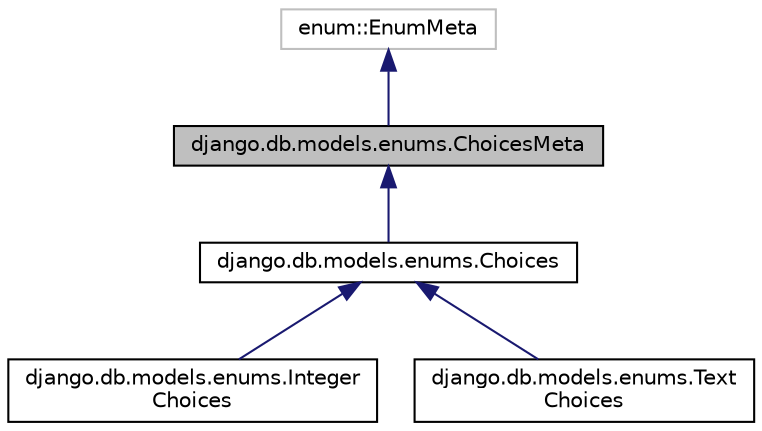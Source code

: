 digraph "django.db.models.enums.ChoicesMeta"
{
 // LATEX_PDF_SIZE
  edge [fontname="Helvetica",fontsize="10",labelfontname="Helvetica",labelfontsize="10"];
  node [fontname="Helvetica",fontsize="10",shape=record];
  Node1 [label="django.db.models.enums.ChoicesMeta",height=0.2,width=0.4,color="black", fillcolor="grey75", style="filled", fontcolor="black",tooltip=" "];
  Node2 -> Node1 [dir="back",color="midnightblue",fontsize="10",style="solid",fontname="Helvetica"];
  Node2 [label="enum::EnumMeta",height=0.2,width=0.4,color="grey75", fillcolor="white", style="filled",tooltip=" "];
  Node1 -> Node3 [dir="back",color="midnightblue",fontsize="10",style="solid",fontname="Helvetica"];
  Node3 [label="django.db.models.enums.Choices",height=0.2,width=0.4,color="black", fillcolor="white", style="filled",URL="$d1/de2/classdjango_1_1db_1_1models_1_1enums_1_1_choices.html",tooltip=" "];
  Node3 -> Node4 [dir="back",color="midnightblue",fontsize="10",style="solid",fontname="Helvetica"];
  Node4 [label="django.db.models.enums.Integer\lChoices",height=0.2,width=0.4,color="black", fillcolor="white", style="filled",URL="$d9/d96/classdjango_1_1db_1_1models_1_1enums_1_1_integer_choices.html",tooltip=" "];
  Node3 -> Node5 [dir="back",color="midnightblue",fontsize="10",style="solid",fontname="Helvetica"];
  Node5 [label="django.db.models.enums.Text\lChoices",height=0.2,width=0.4,color="black", fillcolor="white", style="filled",URL="$d9/d11/classdjango_1_1db_1_1models_1_1enums_1_1_text_choices.html",tooltip=" "];
}
